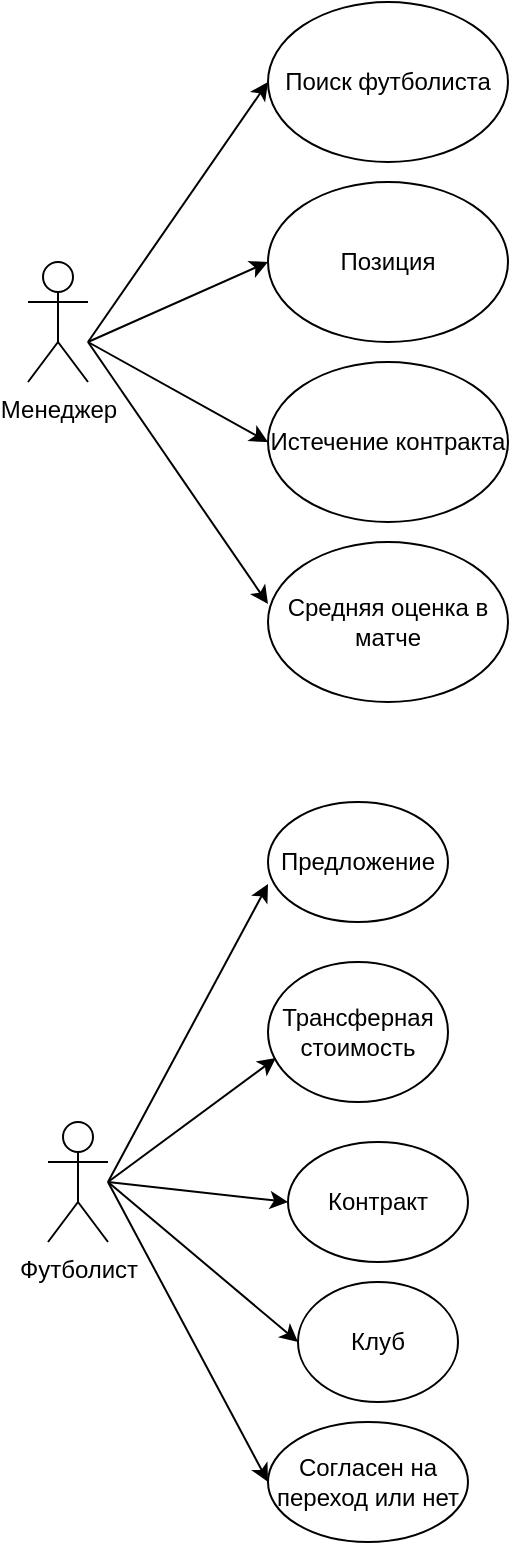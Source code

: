 <mxfile version="15.2.7" type="device"><diagram id="SR651_G21nLTauKi2p2u" name="Page-1"><mxGraphModel dx="1422" dy="762" grid="1" gridSize="10" guides="1" tooltips="1" connect="1" arrows="1" fold="1" page="1" pageScale="1" pageWidth="827" pageHeight="1169" math="0" shadow="0"><root><mxCell id="0"/><mxCell id="1" parent="0"/><mxCell id="yT6SMDL_FxT_V4tofCvN-1" value="Менеджер" style="shape=umlActor;verticalLabelPosition=bottom;verticalAlign=top;html=1;outlineConnect=0;" vertex="1" parent="1"><mxGeometry x="40" y="240" width="30" height="60" as="geometry"/></mxCell><mxCell id="yT6SMDL_FxT_V4tofCvN-2" value="Поиск футболиста" style="ellipse;whiteSpace=wrap;html=1;" vertex="1" parent="1"><mxGeometry x="160" y="110" width="120" height="80" as="geometry"/></mxCell><mxCell id="yT6SMDL_FxT_V4tofCvN-3" value="Позиция" style="ellipse;whiteSpace=wrap;html=1;" vertex="1" parent="1"><mxGeometry x="160" y="200" width="120" height="80" as="geometry"/></mxCell><mxCell id="yT6SMDL_FxT_V4tofCvN-4" value="Истечение контракта" style="ellipse;whiteSpace=wrap;html=1;" vertex="1" parent="1"><mxGeometry x="160" y="290" width="120" height="80" as="geometry"/></mxCell><mxCell id="yT6SMDL_FxT_V4tofCvN-5" value="Средняя оценка в матче" style="ellipse;whiteSpace=wrap;html=1;" vertex="1" parent="1"><mxGeometry x="160" y="380" width="120" height="80" as="geometry"/></mxCell><mxCell id="yT6SMDL_FxT_V4tofCvN-6" value="" style="endArrow=classic;html=1;entryX=0;entryY=0.5;entryDx=0;entryDy=0;" edge="1" parent="1" target="yT6SMDL_FxT_V4tofCvN-2"><mxGeometry width="50" height="50" relative="1" as="geometry"><mxPoint x="70" y="280" as="sourcePoint"/><mxPoint x="120" y="230" as="targetPoint"/><Array as="points"/></mxGeometry></mxCell><mxCell id="yT6SMDL_FxT_V4tofCvN-8" value="" style="endArrow=classic;html=1;entryX=0;entryY=0.5;entryDx=0;entryDy=0;" edge="1" parent="1" target="yT6SMDL_FxT_V4tofCvN-3"><mxGeometry width="50" height="50" relative="1" as="geometry"><mxPoint x="70" y="280" as="sourcePoint"/><mxPoint x="130" y="270" as="targetPoint"/></mxGeometry></mxCell><mxCell id="yT6SMDL_FxT_V4tofCvN-10" value="" style="endArrow=classic;html=1;entryX=0;entryY=0.5;entryDx=0;entryDy=0;" edge="1" parent="1" target="yT6SMDL_FxT_V4tofCvN-4"><mxGeometry width="50" height="50" relative="1" as="geometry"><mxPoint x="70" y="280" as="sourcePoint"/><mxPoint x="120" y="280" as="targetPoint"/></mxGeometry></mxCell><mxCell id="yT6SMDL_FxT_V4tofCvN-15" value="" style="endArrow=classic;html=1;entryX=0;entryY=0.388;entryDx=0;entryDy=0;entryPerimeter=0;" edge="1" parent="1" target="yT6SMDL_FxT_V4tofCvN-5"><mxGeometry width="50" height="50" relative="1" as="geometry"><mxPoint x="70" y="280" as="sourcePoint"/><mxPoint x="440" y="450" as="targetPoint"/></mxGeometry></mxCell><mxCell id="yT6SMDL_FxT_V4tofCvN-21" value="Футболист" style="shape=umlActor;verticalLabelPosition=bottom;verticalAlign=top;html=1;outlineConnect=0;" vertex="1" parent="1"><mxGeometry x="50" y="670" width="30" height="60" as="geometry"/></mxCell><mxCell id="yT6SMDL_FxT_V4tofCvN-22" value="Предложение&lt;br&gt;" style="ellipse;whiteSpace=wrap;html=1;" vertex="1" parent="1"><mxGeometry x="160" y="510" width="90" height="60" as="geometry"/></mxCell><mxCell id="yT6SMDL_FxT_V4tofCvN-23" value="Трансферная стоимость" style="ellipse;whiteSpace=wrap;html=1;" vertex="1" parent="1"><mxGeometry x="160" y="590" width="90" height="70" as="geometry"/></mxCell><mxCell id="yT6SMDL_FxT_V4tofCvN-24" value="Контракт" style="ellipse;whiteSpace=wrap;html=1;" vertex="1" parent="1"><mxGeometry x="170" y="680" width="90" height="60" as="geometry"/></mxCell><mxCell id="yT6SMDL_FxT_V4tofCvN-25" value="Клуб" style="ellipse;whiteSpace=wrap;html=1;" vertex="1" parent="1"><mxGeometry x="175" y="750" width="80" height="60" as="geometry"/></mxCell><mxCell id="yT6SMDL_FxT_V4tofCvN-26" value="Согласен на переход или нет" style="ellipse;whiteSpace=wrap;html=1;" vertex="1" parent="1"><mxGeometry x="160" y="820" width="100" height="60" as="geometry"/></mxCell><mxCell id="yT6SMDL_FxT_V4tofCvN-29" value="" style="endArrow=classic;html=1;entryX=0;entryY=0.683;entryDx=0;entryDy=0;entryPerimeter=0;" edge="1" parent="1" target="yT6SMDL_FxT_V4tofCvN-22"><mxGeometry width="50" height="50" relative="1" as="geometry"><mxPoint x="80" y="700" as="sourcePoint"/><mxPoint x="130" y="650" as="targetPoint"/></mxGeometry></mxCell><mxCell id="yT6SMDL_FxT_V4tofCvN-30" value="" style="endArrow=classic;html=1;entryX=0.044;entryY=0.686;entryDx=0;entryDy=0;entryPerimeter=0;" edge="1" parent="1" target="yT6SMDL_FxT_V4tofCvN-23"><mxGeometry width="50" height="50" relative="1" as="geometry"><mxPoint x="80" y="700" as="sourcePoint"/><mxPoint x="140" y="690" as="targetPoint"/></mxGeometry></mxCell><mxCell id="yT6SMDL_FxT_V4tofCvN-31" value="" style="endArrow=classic;html=1;entryX=0;entryY=0.5;entryDx=0;entryDy=0;" edge="1" parent="1" target="yT6SMDL_FxT_V4tofCvN-24"><mxGeometry width="50" height="50" relative="1" as="geometry"><mxPoint x="80" y="700" as="sourcePoint"/><mxPoint x="140" y="700" as="targetPoint"/></mxGeometry></mxCell><mxCell id="yT6SMDL_FxT_V4tofCvN-32" value="" style="endArrow=classic;html=1;entryX=0;entryY=0.5;entryDx=0;entryDy=0;" edge="1" parent="1" target="yT6SMDL_FxT_V4tofCvN-25"><mxGeometry width="50" height="50" relative="1" as="geometry"><mxPoint x="80" y="700" as="sourcePoint"/><mxPoint x="130" y="700" as="targetPoint"/></mxGeometry></mxCell><mxCell id="yT6SMDL_FxT_V4tofCvN-33" value="" style="endArrow=classic;html=1;entryX=0;entryY=0.5;entryDx=0;entryDy=0;" edge="1" parent="1" target="yT6SMDL_FxT_V4tofCvN-26"><mxGeometry width="50" height="50" relative="1" as="geometry"><mxPoint x="80" y="700" as="sourcePoint"/><mxPoint x="130" y="740" as="targetPoint"/></mxGeometry></mxCell></root></mxGraphModel></diagram></mxfile>